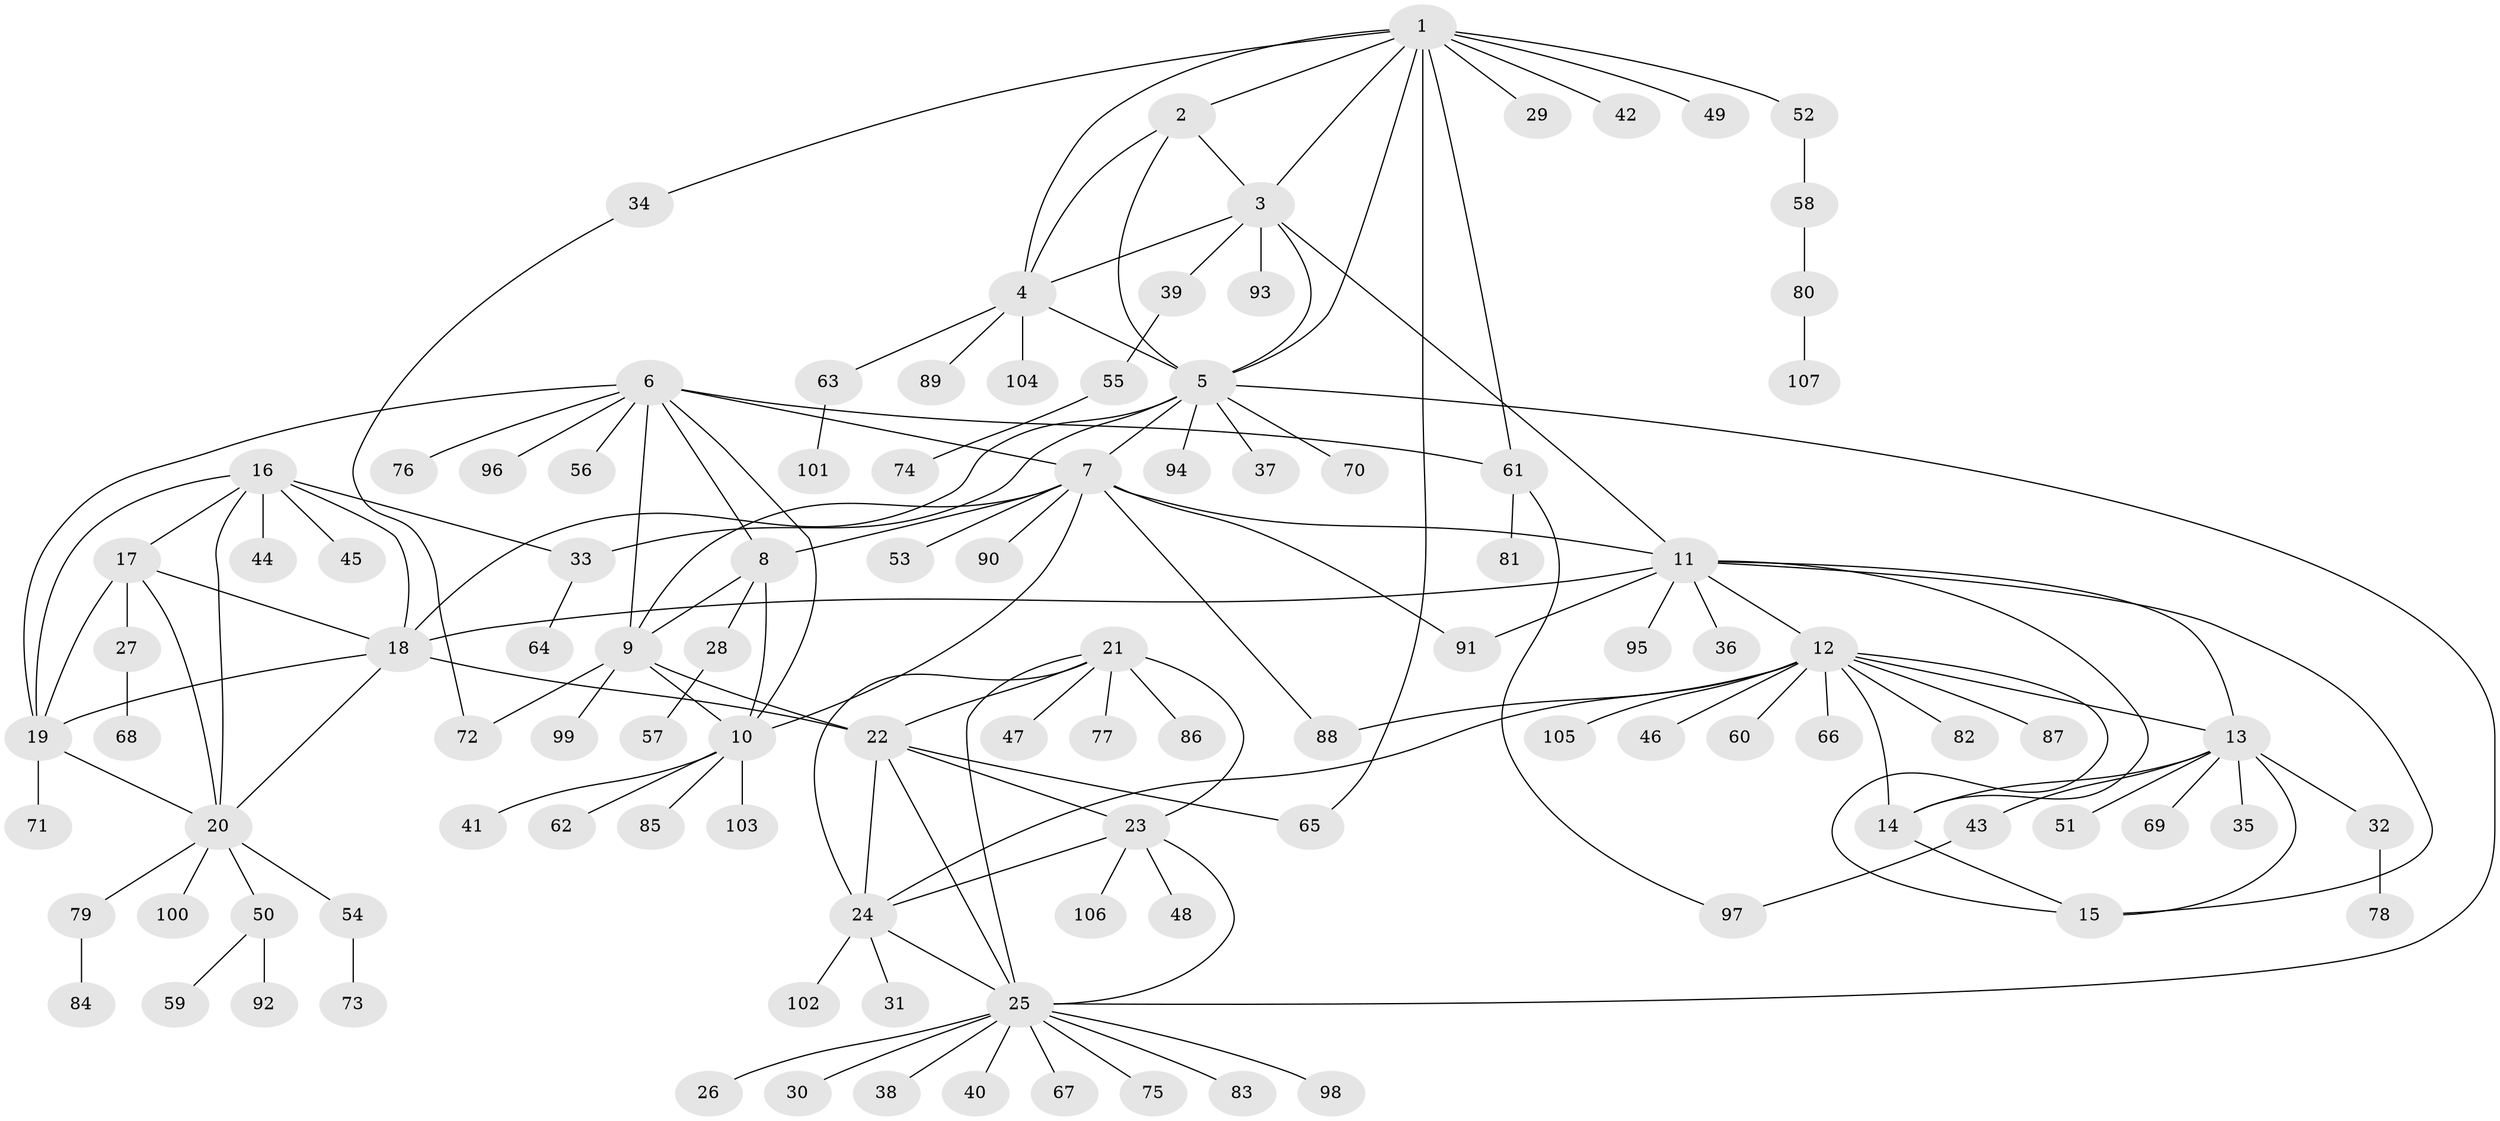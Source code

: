 // coarse degree distribution, {10: 0.036585365853658534, 6: 0.012195121951219513, 5: 0.024390243902439025, 17: 0.012195121951219513, 11: 0.012195121951219513, 8: 0.012195121951219513, 14: 0.012195121951219513, 3: 0.036585365853658534, 7: 0.036585365853658534, 15: 0.012195121951219513, 4: 0.012195121951219513, 1: 0.6707317073170732, 2: 0.10975609756097561}
// Generated by graph-tools (version 1.1) at 2025/42/03/06/25 10:42:09]
// undirected, 107 vertices, 149 edges
graph export_dot {
graph [start="1"]
  node [color=gray90,style=filled];
  1;
  2;
  3;
  4;
  5;
  6;
  7;
  8;
  9;
  10;
  11;
  12;
  13;
  14;
  15;
  16;
  17;
  18;
  19;
  20;
  21;
  22;
  23;
  24;
  25;
  26;
  27;
  28;
  29;
  30;
  31;
  32;
  33;
  34;
  35;
  36;
  37;
  38;
  39;
  40;
  41;
  42;
  43;
  44;
  45;
  46;
  47;
  48;
  49;
  50;
  51;
  52;
  53;
  54;
  55;
  56;
  57;
  58;
  59;
  60;
  61;
  62;
  63;
  64;
  65;
  66;
  67;
  68;
  69;
  70;
  71;
  72;
  73;
  74;
  75;
  76;
  77;
  78;
  79;
  80;
  81;
  82;
  83;
  84;
  85;
  86;
  87;
  88;
  89;
  90;
  91;
  92;
  93;
  94;
  95;
  96;
  97;
  98;
  99;
  100;
  101;
  102;
  103;
  104;
  105;
  106;
  107;
  1 -- 2;
  1 -- 3;
  1 -- 4;
  1 -- 5;
  1 -- 29;
  1 -- 34;
  1 -- 42;
  1 -- 49;
  1 -- 52;
  1 -- 61;
  1 -- 65;
  2 -- 3;
  2 -- 4;
  2 -- 5;
  3 -- 4;
  3 -- 5;
  3 -- 11;
  3 -- 39;
  3 -- 93;
  4 -- 5;
  4 -- 63;
  4 -- 89;
  4 -- 104;
  5 -- 7;
  5 -- 18;
  5 -- 25;
  5 -- 33;
  5 -- 37;
  5 -- 70;
  5 -- 94;
  6 -- 7;
  6 -- 8;
  6 -- 9;
  6 -- 10;
  6 -- 19;
  6 -- 56;
  6 -- 61;
  6 -- 76;
  6 -- 96;
  7 -- 8;
  7 -- 9;
  7 -- 10;
  7 -- 11;
  7 -- 53;
  7 -- 88;
  7 -- 90;
  7 -- 91;
  8 -- 9;
  8 -- 10;
  8 -- 28;
  9 -- 10;
  9 -- 22;
  9 -- 72;
  9 -- 99;
  10 -- 41;
  10 -- 62;
  10 -- 85;
  10 -- 103;
  11 -- 12;
  11 -- 13;
  11 -- 14;
  11 -- 15;
  11 -- 18;
  11 -- 36;
  11 -- 91;
  11 -- 95;
  12 -- 13;
  12 -- 14;
  12 -- 15;
  12 -- 24;
  12 -- 46;
  12 -- 60;
  12 -- 66;
  12 -- 82;
  12 -- 87;
  12 -- 88;
  12 -- 105;
  13 -- 14;
  13 -- 15;
  13 -- 32;
  13 -- 35;
  13 -- 43;
  13 -- 51;
  13 -- 69;
  14 -- 15;
  16 -- 17;
  16 -- 18;
  16 -- 19;
  16 -- 20;
  16 -- 33;
  16 -- 44;
  16 -- 45;
  17 -- 18;
  17 -- 19;
  17 -- 20;
  17 -- 27;
  18 -- 19;
  18 -- 20;
  18 -- 22;
  19 -- 20;
  19 -- 71;
  20 -- 50;
  20 -- 54;
  20 -- 79;
  20 -- 100;
  21 -- 22;
  21 -- 23;
  21 -- 24;
  21 -- 25;
  21 -- 47;
  21 -- 77;
  21 -- 86;
  22 -- 23;
  22 -- 24;
  22 -- 25;
  22 -- 65;
  23 -- 24;
  23 -- 25;
  23 -- 48;
  23 -- 106;
  24 -- 25;
  24 -- 31;
  24 -- 102;
  25 -- 26;
  25 -- 30;
  25 -- 38;
  25 -- 40;
  25 -- 67;
  25 -- 75;
  25 -- 83;
  25 -- 98;
  27 -- 68;
  28 -- 57;
  32 -- 78;
  33 -- 64;
  34 -- 72;
  39 -- 55;
  43 -- 97;
  50 -- 59;
  50 -- 92;
  52 -- 58;
  54 -- 73;
  55 -- 74;
  58 -- 80;
  61 -- 81;
  61 -- 97;
  63 -- 101;
  79 -- 84;
  80 -- 107;
}
